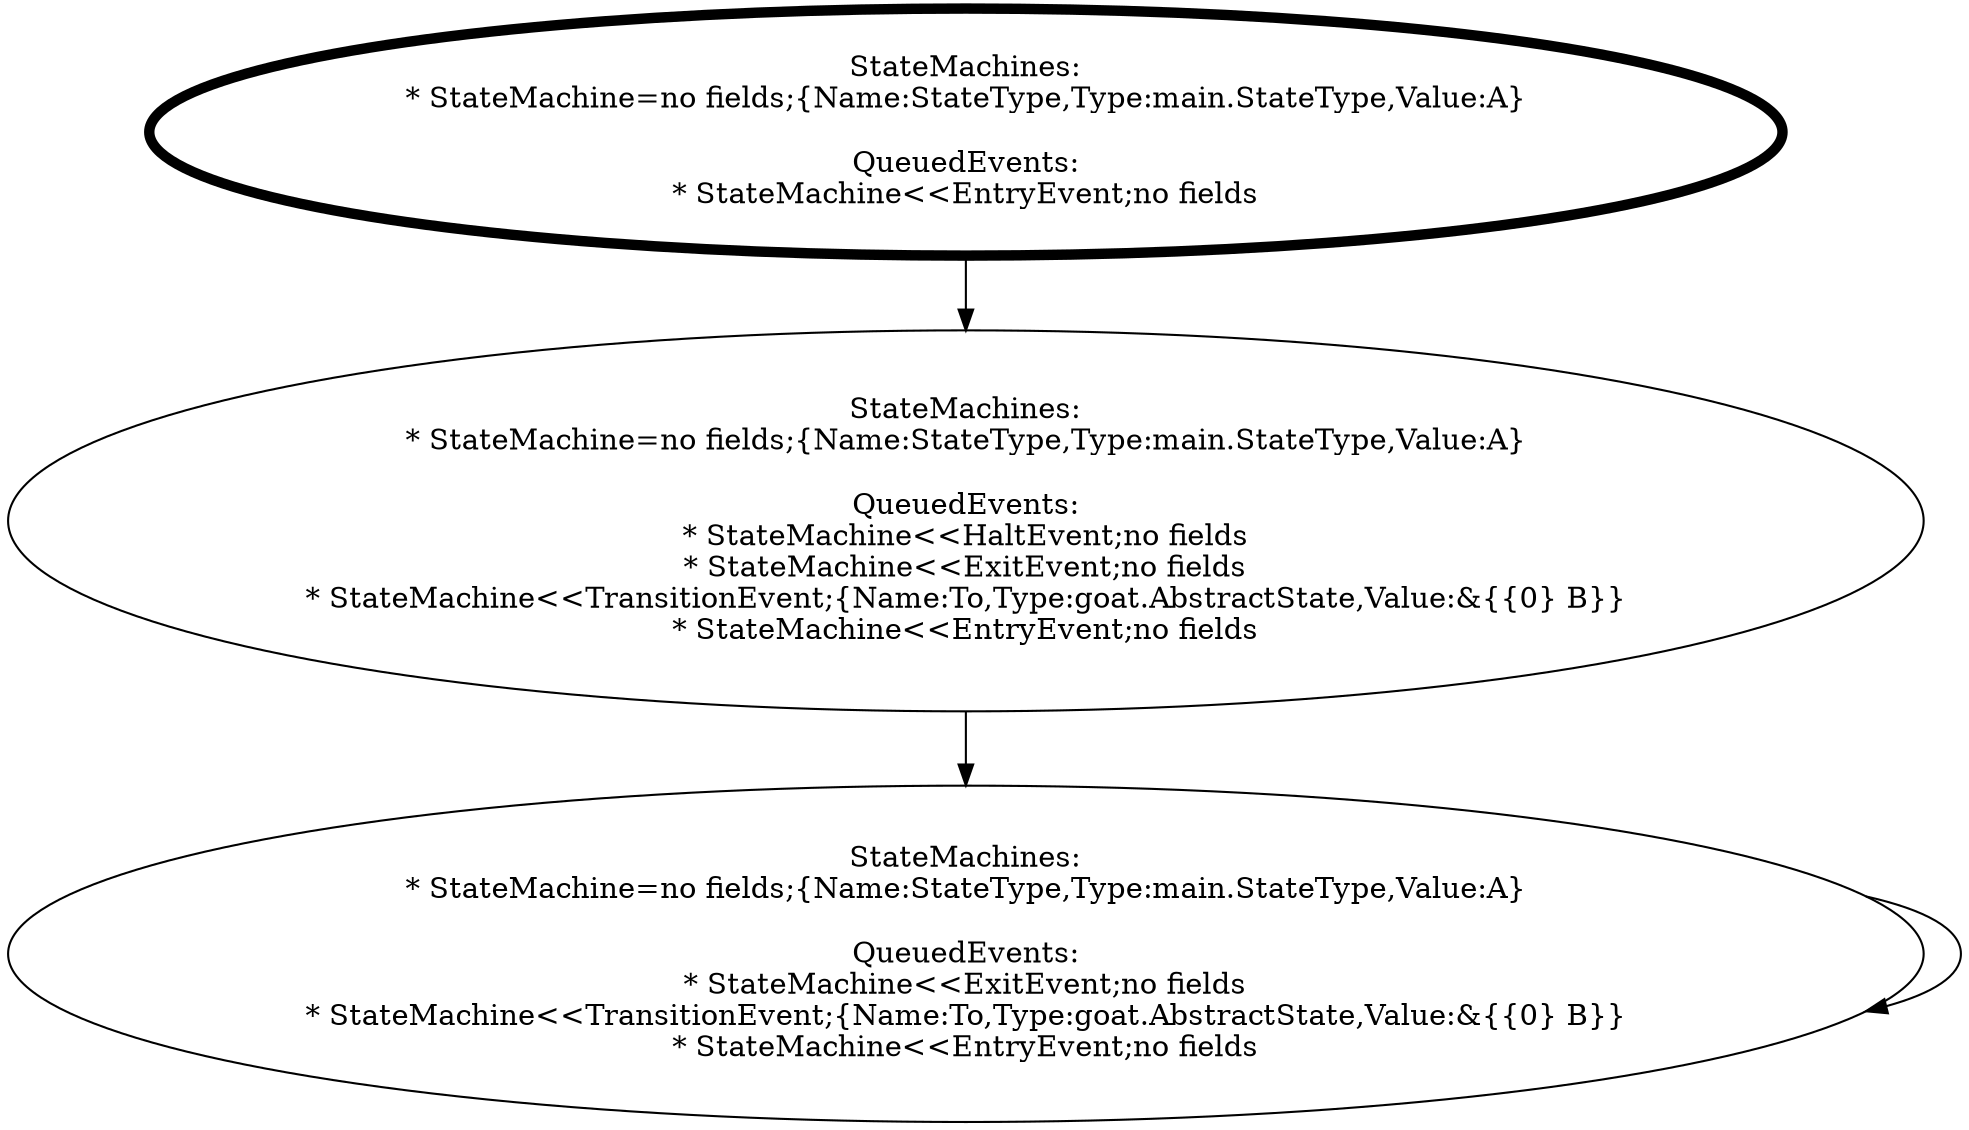 digraph {
  10430172767009159544 [ label="StateMachines:
* StateMachine=no fields;{Name:StateType,Type:main.StateType,Value:A}

QueuedEvents:
* StateMachine<<EntryEvent;no fields" ];
  10430172767009159544 [ penwidth=5 ];
  10335180506393400324 [ label="StateMachines:
* StateMachine=no fields;{Name:StateType,Type:main.StateType,Value:A}

QueuedEvents:
* StateMachine<<HaltEvent;no fields
* StateMachine<<ExitEvent;no fields
* StateMachine<<TransitionEvent;{Name:To,Type:goat.AbstractState,Value:&{{0} B}}
* StateMachine<<EntryEvent;no fields" ];
  11106146301305390142 [ label="StateMachines:
* StateMachine=no fields;{Name:StateType,Type:main.StateType,Value:A}

QueuedEvents:
* StateMachine<<ExitEvent;no fields
* StateMachine<<TransitionEvent;{Name:To,Type:goat.AbstractState,Value:&{{0} B}}
* StateMachine<<EntryEvent;no fields" ];
  10335180506393400324 -> 11106146301305390142;
  11106146301305390142 -> 11106146301305390142;
  10430172767009159544 -> 10335180506393400324;
}
